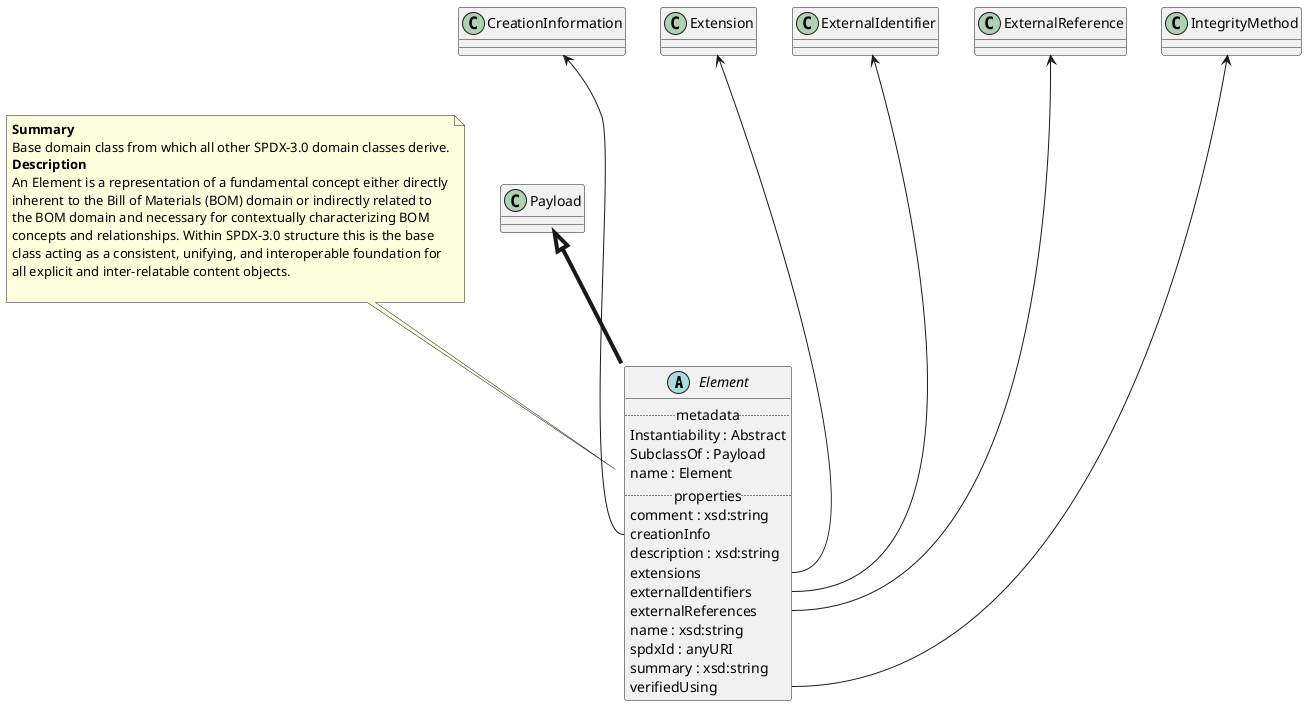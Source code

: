 @startuml
abstract Element {
.. metadata ..
    Instantiability : Abstract
    SubclassOf : Payload
    name : Element
.. properties ..
    comment : xsd:string
    creationInfo
    description : xsd:string
    extensions
    externalIdentifiers
    externalReferences
    name : xsd:string
    spdxId : anyURI
    summary : xsd:string
    verifiedUsing
}
note top of Element
<b>Summary</b>
Base domain class from which all other SPDX-3.0 domain classes derive.
<b>Description</b>
An Element is a representation of a fundamental concept either directly
inherent to the Bill of Materials (BOM) domain or indirectly related to
the BOM domain and necessary for contextually characterizing BOM
concepts and relationships. Within SPDX-3.0 structure this is the base
class acting as a consistent, unifying, and interoperable foundation for
all explicit and inter-relatable content objects.

end note
"Payload" <|-[thickness=4]- "Element"
"CreationInformation" <--- "Element::creationInfo"
"Extension" <--- "Element::extensions"
"ExternalIdentifier" <--- "Element::externalIdentifiers"
"ExternalReference" <--- "Element::externalReferences"
"IntegrityMethod" <--- "Element::verifiedUsing"
@enduml

